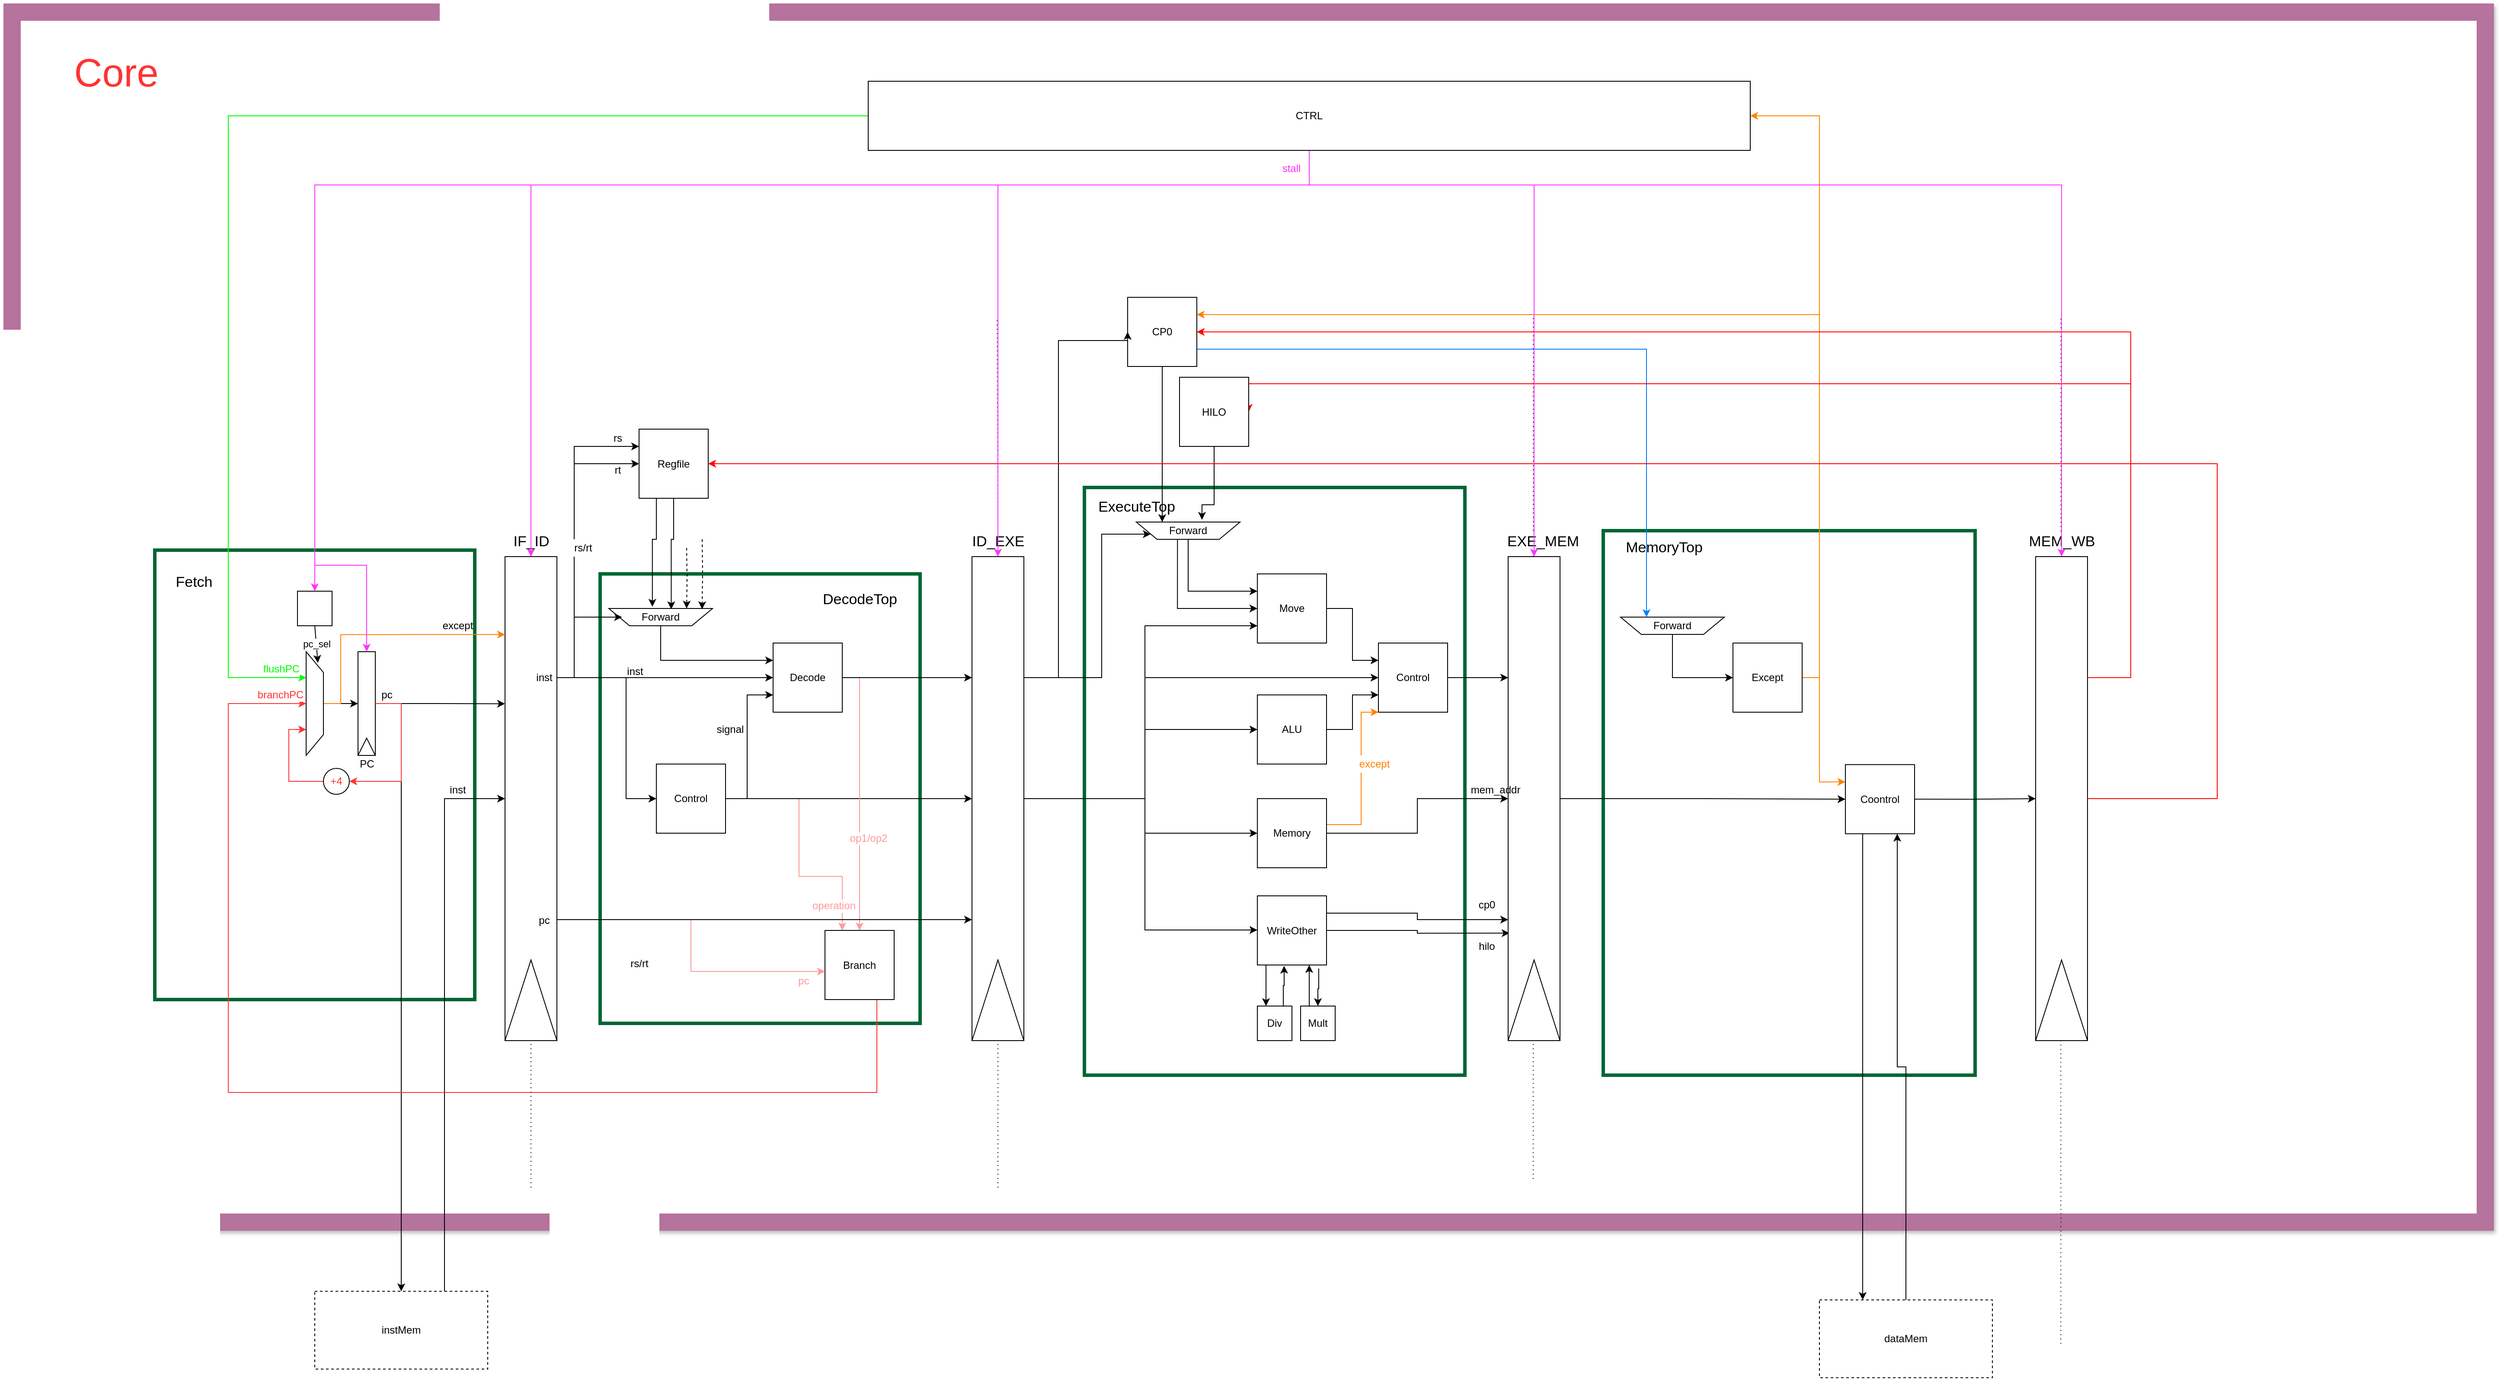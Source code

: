 <mxfile version="12.6.5" type="device"><diagram id="HSFqC6H7sYyxQZjeuzAG" name="Page-1"><mxGraphModel dx="3326" dy="2491" grid="1" gridSize="10" guides="1" tooltips="1" connect="1" arrows="1" fold="1" page="0" pageScale="1" pageWidth="827" pageHeight="1169" background="none" math="0" shadow="0"><root><mxCell id="0"/><mxCell id="1" parent="0"/><mxCell id="NNv8i7mCUHbgQUT8DAU0-92" value="" style="rounded=0;whiteSpace=wrap;html=1;fillColor=#ffffff;gradientColor=none;fontColor=#FF3333;strokeColor=#B5739D;shadow=1;strokeWidth=20;" vertex="1" parent="1"><mxGeometry x="-230" y="-620" width="2860" height="1400" as="geometry"/></mxCell><mxCell id="NNv8i7mCUHbgQUT8DAU0-1" value="" style="rounded=0;whiteSpace=wrap;html=1;fillColor=none;strokeColor=#006633;strokeWidth=4;" vertex="1" parent="1"><mxGeometry x="-65" y="2.5" width="370" height="520" as="geometry"/></mxCell><mxCell id="NNv8i7mCUHbgQUT8DAU0-88" style="edgeStyle=orthogonalEdgeStyle;rounded=0;orthogonalLoop=1;jettySize=auto;html=1;exitX=0;exitY=0.5;exitDx=0;exitDy=0;entryX=0.75;entryY=1;entryDx=0;entryDy=0;strokeColor=#FF3333;fontColor=#FF3333;" edge="1" parent="1" source="NNv8i7mCUHbgQUT8DAU0-89" target="6QCADGDIZk1H56WCNz_3-1"><mxGeometry relative="1" as="geometry"><Array as="points"><mxPoint x="90" y="270"/><mxPoint x="90" y="210"/></Array></mxGeometry></mxCell><mxCell id="NNv8i7mCUHbgQUT8DAU0-7" value="" style="endArrow=none;html=1;dashed=1;dashPattern=1 4;" edge="1" parent="1" target="NNv8i7mCUHbgQUT8DAU0-4"><mxGeometry width="50" height="50" relative="1" as="geometry"><mxPoint x="370" y="740" as="sourcePoint"/><mxPoint x="370" y="-266.8" as="targetPoint"/></mxGeometry></mxCell><mxCell id="6QCADGDIZk1H56WCNz_3-27" value="" style="group;strokeWidth=6;" parent="1" vertex="1" connectable="0"><mxGeometry x="340" y="10" width="60" height="560" as="geometry"/></mxCell><mxCell id="6QCADGDIZk1H56WCNz_3-28" value="" style="rounded=0;whiteSpace=wrap;html=1;strokeColor=#000000;strokeWidth=1;direction=south;" parent="6QCADGDIZk1H56WCNz_3-27" vertex="1"><mxGeometry width="60.0" height="560" as="geometry"/></mxCell><mxCell id="6QCADGDIZk1H56WCNz_3-29" value="" style="triangle;whiteSpace=wrap;html=1;strokeColor=#000000;strokeWidth=1;direction=north;" parent="6QCADGDIZk1H56WCNz_3-27" vertex="1"><mxGeometry y="466.667" width="60.0" height="93.333" as="geometry"/></mxCell><mxCell id="lGvzVWeKPUgzbhIk09vC-47" value="inst" style="text;html=1;align=center;verticalAlign=middle;resizable=0;points=[];autosize=1;" parent="6QCADGDIZk1H56WCNz_3-27" vertex="1"><mxGeometry x="30" y="130" width="30" height="20" as="geometry"/></mxCell><mxCell id="NNv8i7mCUHbgQUT8DAU0-9" value="" style="endArrow=none;html=1;dashed=1;dashPattern=1 4;" edge="1" parent="1" target="NNv8i7mCUHbgQUT8DAU0-8"><mxGeometry width="50" height="50" relative="1" as="geometry"><mxPoint x="910" y="740" as="sourcePoint"/><mxPoint x="909.17" y="-266.8" as="targetPoint"/></mxGeometry></mxCell><mxCell id="NNv8i7mCUHbgQUT8DAU0-48" value="" style="rounded=0;whiteSpace=wrap;html=1;strokeColor=#006633;strokeWidth=4;fillColor=none;" vertex="1" parent="1"><mxGeometry x="1610" y="-20" width="430" height="630" as="geometry"/></mxCell><mxCell id="lGvzVWeKPUgzbhIk09vC-59" value="" style="endArrow=none;html=1;dashed=1;dashPattern=1 4;" parent="1" edge="1" source="NNv8i7mCUHbgQUT8DAU0-8"><mxGeometry width="50" height="50" relative="1" as="geometry"><mxPoint x="909.17" y="920.8" as="sourcePoint"/><mxPoint x="909.17" y="-266.8" as="targetPoint"/></mxGeometry></mxCell><mxCell id="lGvzVWeKPUgzbhIk09vC-64" value="" style="rounded=0;whiteSpace=wrap;html=1;strokeColor=#006633;strokeWidth=4;fillColor=none;" parent="1" vertex="1"><mxGeometry x="1010" y="-70" width="440" height="680" as="geometry"/></mxCell><mxCell id="lGvzVWeKPUgzbhIk09vC-53" value="" style="rounded=0;whiteSpace=wrap;html=1;fillColor=none;strokeColor=#006633;strokeWidth=4;" parent="1" vertex="1"><mxGeometry x="450" y="30" width="370" height="520" as="geometry"/></mxCell><mxCell id="6QCADGDIZk1H56WCNz_3-21" style="edgeStyle=orthogonalEdgeStyle;rounded=0;orthogonalLoop=1;jettySize=auto;html=1;entryX=0.5;entryY=1;entryDx=0;entryDy=0;" parent="1" source="6QCADGDIZk1H56WCNz_3-1" target="6QCADGDIZk1H56WCNz_3-15" edge="1"><mxGeometry relative="1" as="geometry"/></mxCell><mxCell id="NNv8i7mCUHbgQUT8DAU0-18" style="edgeStyle=orthogonalEdgeStyle;rounded=0;orthogonalLoop=1;jettySize=auto;html=1;exitX=0.5;exitY=0;exitDx=0;exitDy=0;entryX=0.161;entryY=1;entryDx=0;entryDy=0;entryPerimeter=0;strokeColor=#FF8000;" edge="1" parent="1" source="6QCADGDIZk1H56WCNz_3-1" target="6QCADGDIZk1H56WCNz_3-28"><mxGeometry relative="1" as="geometry"><mxPoint x="320" y="80" as="targetPoint"/><Array as="points"><mxPoint x="150" y="180"/><mxPoint x="150" y="100"/></Array></mxGeometry></mxCell><mxCell id="6QCADGDIZk1H56WCNz_3-1" value="" style="shape=trapezoid;whiteSpace=wrap;html=1;strokeColor=#000000;strokeWidth=1;rotation=90;points=[[0.75,1],[0.25,1],[0.5,1],[0.9,1],[0.5,0]]" parent="1" vertex="1"><mxGeometry x="60" y="170" width="120" height="20" as="geometry"/></mxCell><mxCell id="6QCADGDIZk1H56WCNz_3-2" value="pc_sel" style="endArrow=classic;html=1;exitX=0.5;exitY=1;exitDx=0;exitDy=0;entryX=0.108;entryY=0.32;entryDx=0;entryDy=0;entryPerimeter=0;" parent="1" source="6QCADGDIZk1H56WCNz_3-3" target="6QCADGDIZk1H56WCNz_3-1" edge="1"><mxGeometry width="50" height="50" relative="1" as="geometry"><mxPoint x="133" y="330" as="sourcePoint"/><mxPoint x="140" y="120" as="targetPoint"/></mxGeometry></mxCell><mxCell id="6QCADGDIZk1H56WCNz_3-3" value="" style="whiteSpace=wrap;html=1;aspect=fixed;" parent="1" vertex="1"><mxGeometry x="100" y="50" width="40" height="40" as="geometry"/></mxCell><mxCell id="6QCADGDIZk1H56WCNz_3-24" style="edgeStyle=orthogonalEdgeStyle;rounded=0;orthogonalLoop=1;jettySize=auto;html=1;exitX=0.75;exitY=0;exitDx=0;exitDy=0;" parent="1" source="6QCADGDIZk1H56WCNz_3-12" target="6QCADGDIZk1H56WCNz_3-28" edge="1"><mxGeometry relative="1" as="geometry"><mxPoint x="240" y="180" as="targetPoint"/><Array as="points"><mxPoint x="270" y="290"/></Array></mxGeometry></mxCell><mxCell id="6QCADGDIZk1H56WCNz_3-12" value="instMem" style="rounded=0;whiteSpace=wrap;html=1;dashed=1;" parent="1" vertex="1"><mxGeometry x="120" y="860" width="200" height="90" as="geometry"/></mxCell><mxCell id="6QCADGDIZk1H56WCNz_3-17" value="" style="group" parent="1" vertex="1" connectable="0"><mxGeometry x="170" y="120" width="20" height="120" as="geometry"/></mxCell><mxCell id="6QCADGDIZk1H56WCNz_3-15" value="" style="rounded=0;whiteSpace=wrap;html=1;strokeColor=#000000;strokeWidth=1;direction=south;" parent="6QCADGDIZk1H56WCNz_3-17" vertex="1"><mxGeometry width="20" height="120" as="geometry"/></mxCell><mxCell id="6QCADGDIZk1H56WCNz_3-16" value="" style="triangle;whiteSpace=wrap;html=1;strokeColor=#000000;strokeWidth=1;direction=north;" parent="6QCADGDIZk1H56WCNz_3-17" vertex="1"><mxGeometry y="100" width="20" height="20" as="geometry"/></mxCell><mxCell id="6QCADGDIZk1H56WCNz_3-22" value="PC" style="text;html=1;align=center;verticalAlign=middle;resizable=0;points=[];autosize=1;" parent="1" vertex="1"><mxGeometry x="165" y="240" width="30" height="20" as="geometry"/></mxCell><mxCell id="6QCADGDIZk1H56WCNz_3-23" style="edgeStyle=orthogonalEdgeStyle;rounded=0;orthogonalLoop=1;jettySize=auto;html=1;exitX=0.5;exitY=0;exitDx=0;exitDy=0;entryX=0.5;entryY=0;entryDx=0;entryDy=0;" parent="1" source="6QCADGDIZk1H56WCNz_3-15" target="6QCADGDIZk1H56WCNz_3-12" edge="1"><mxGeometry relative="1" as="geometry"><mxPoint x="210" y="730" as="targetPoint"/><Array as="points"><mxPoint x="220" y="180"/></Array></mxGeometry></mxCell><mxCell id="6QCADGDIZk1H56WCNz_3-25" value="" style="endArrow=none;html=1;dashed=1;dashPattern=1 4;" parent="1" edge="1" source="NNv8i7mCUHbgQUT8DAU0-4"><mxGeometry width="50" height="50" relative="1" as="geometry"><mxPoint x="370" y="920.8" as="sourcePoint"/><mxPoint x="370" y="-266.8" as="targetPoint"/></mxGeometry></mxCell><mxCell id="6QCADGDIZk1H56WCNz_3-30" style="edgeStyle=orthogonalEdgeStyle;rounded=0;orthogonalLoop=1;jettySize=auto;html=1;entryX=0.304;entryY=1;entryDx=0;entryDy=0;entryPerimeter=0;" parent="1" source="6QCADGDIZk1H56WCNz_3-15" target="6QCADGDIZk1H56WCNz_3-28" edge="1"><mxGeometry relative="1" as="geometry"/></mxCell><mxCell id="6QCADGDIZk1H56WCNz_3-31" value="pc" style="text;html=1;align=center;verticalAlign=middle;resizable=0;points=[];labelBackgroundColor=#ffffff;" parent="6QCADGDIZk1H56WCNz_3-30" vertex="1" connectable="0"><mxGeometry y="-62" relative="1" as="geometry"><mxPoint x="-62" y="-72" as="offset"/></mxGeometry></mxCell><mxCell id="6QCADGDIZk1H56WCNz_3-32" value="inst" style="text;html=1;align=center;verticalAlign=middle;resizable=0;points=[];autosize=1;" parent="1" vertex="1"><mxGeometry x="270" y="270" width="30" height="20" as="geometry"/></mxCell><mxCell id="lGvzVWeKPUgzbhIk09vC-24" value="&lt;br&gt;" style="edgeStyle=orthogonalEdgeStyle;rounded=0;orthogonalLoop=1;jettySize=auto;html=1;exitX=1;exitY=0.5;exitDx=0;exitDy=0;entryX=0;entryY=0.75;entryDx=0;entryDy=0;" parent="1" source="6QCADGDIZk1H56WCNz_3-33" target="lGvzVWeKPUgzbhIk09vC-23" edge="1"><mxGeometry x="0.364" relative="1" as="geometry"><Array as="points"><mxPoint x="620" y="290"/><mxPoint x="620" y="170"/></Array><mxPoint as="offset"/></mxGeometry></mxCell><mxCell id="lGvzVWeKPUgzbhIk09vC-34" style="edgeStyle=orthogonalEdgeStyle;rounded=0;orthogonalLoop=1;jettySize=auto;html=1;exitX=1;exitY=0.5;exitDx=0;exitDy=0;entryX=0.25;entryY=0;entryDx=0;entryDy=0;strokeColor=#FF9999;" parent="1" source="6QCADGDIZk1H56WCNz_3-33" target="lGvzVWeKPUgzbhIk09vC-31" edge="1"><mxGeometry relative="1" as="geometry"><Array as="points"><mxPoint x="680" y="290"/><mxPoint x="680" y="380"/><mxPoint x="730" y="380"/></Array></mxGeometry></mxCell><mxCell id="lGvzVWeKPUgzbhIk09vC-35" value="operation" style="text;html=1;align=center;verticalAlign=middle;resizable=0;points=[];labelBackgroundColor=#ffffff;fontColor=#FF9999;" parent="lGvzVWeKPUgzbhIk09vC-34" vertex="1" connectable="0"><mxGeometry x="0.851" y="-2" relative="1" as="geometry"><mxPoint x="-8" y="-7.21" as="offset"/></mxGeometry></mxCell><mxCell id="lGvzVWeKPUgzbhIk09vC-81" style="edgeStyle=orthogonalEdgeStyle;rounded=0;orthogonalLoop=1;jettySize=auto;html=1;exitX=1;exitY=0.5;exitDx=0;exitDy=0;entryX=0.5;entryY=1;entryDx=0;entryDy=0;strokeColor=#000000;" parent="1" source="6QCADGDIZk1H56WCNz_3-33" target="Np5xmc2G_PY6Tr96R8ph-5" edge="1"><mxGeometry relative="1" as="geometry"><Array as="points"><mxPoint x="630" y="290"/><mxPoint x="630" y="290"/></Array></mxGeometry></mxCell><mxCell id="6QCADGDIZk1H56WCNz_3-33" value="Control" style="whiteSpace=wrap;html=1;aspect=fixed;" parent="1" vertex="1"><mxGeometry x="515" y="250" width="80" height="80" as="geometry"/></mxCell><mxCell id="6QCADGDIZk1H56WCNz_3-35" value="inst" style="text;html=1;align=center;verticalAlign=middle;resizable=0;points=[];autosize=1;" parent="1" vertex="1"><mxGeometry x="475" y="132.5" width="30" height="20" as="geometry"/></mxCell><mxCell id="lGvzVWeKPUgzbhIk09vC-3" style="edgeStyle=orthogonalEdgeStyle;rounded=0;orthogonalLoop=1;jettySize=auto;html=1;exitX=0.5;exitY=1;exitDx=0;exitDy=0;entryX=0.602;entryY=0.957;entryDx=0;entryDy=0;entryPerimeter=0;" parent="1" source="6QCADGDIZk1H56WCNz_3-49" target="lGvzVWeKPUgzbhIk09vC-2" edge="1"><mxGeometry relative="1" as="geometry"><Array as="points"><mxPoint x="535" y="-10"/><mxPoint x="532" y="-10"/></Array></mxGeometry></mxCell><mxCell id="lGvzVWeKPUgzbhIk09vC-5" style="edgeStyle=orthogonalEdgeStyle;rounded=0;orthogonalLoop=1;jettySize=auto;html=1;exitX=0.25;exitY=1;exitDx=0;exitDy=0;entryX=0.42;entryY=1.1;entryDx=0;entryDy=0;entryPerimeter=0;" parent="1" source="6QCADGDIZk1H56WCNz_3-49" target="lGvzVWeKPUgzbhIk09vC-2" edge="1"><mxGeometry relative="1" as="geometry"><Array as="points"><mxPoint x="515" y="-10"/><mxPoint x="510" y="-10"/></Array></mxGeometry></mxCell><mxCell id="6QCADGDIZk1H56WCNz_3-49" value="Regfile" style="whiteSpace=wrap;html=1;aspect=fixed;" parent="1" vertex="1"><mxGeometry x="495" y="-137.5" width="80" height="80" as="geometry"/></mxCell><mxCell id="6QCADGDIZk1H56WCNz_3-51" value="rs" style="text;html=1;align=center;verticalAlign=middle;resizable=0;points=[];autosize=1;" parent="1" vertex="1"><mxGeometry x="455" y="-137.5" width="30" height="20" as="geometry"/></mxCell><mxCell id="6QCADGDIZk1H56WCNz_3-53" value="rt" style="text;html=1;align=center;verticalAlign=middle;resizable=0;points=[];autosize=1;" parent="1" vertex="1"><mxGeometry x="460" y="-100" width="20" height="20" as="geometry"/></mxCell><mxCell id="Np5xmc2G_PY6Tr96R8ph-17" style="edgeStyle=orthogonalEdgeStyle;rounded=0;orthogonalLoop=1;jettySize=auto;html=1;exitX=1;exitY=0.5;exitDx=0;exitDy=0;entryX=0;entryY=0.75;entryDx=0;entryDy=0;" parent="1" source="Np5xmc2G_PY6Tr96R8ph-7" target="Np5xmc2G_PY6Tr96R8ph-16" edge="1"><mxGeometry relative="1" as="geometry"/></mxCell><mxCell id="Np5xmc2G_PY6Tr96R8ph-7" value="ALU" style="whiteSpace=wrap;html=1;aspect=fixed;" parent="1" vertex="1"><mxGeometry x="1210" y="170" width="80" height="80" as="geometry"/></mxCell><mxCell id="Np5xmc2G_PY6Tr96R8ph-18" style="edgeStyle=orthogonalEdgeStyle;rounded=0;orthogonalLoop=1;jettySize=auto;html=1;exitX=1;exitY=0.5;exitDx=0;exitDy=0;entryX=0;entryY=0.25;entryDx=0;entryDy=0;" parent="1" source="Np5xmc2G_PY6Tr96R8ph-8" target="Np5xmc2G_PY6Tr96R8ph-16" edge="1"><mxGeometry relative="1" as="geometry"><mxPoint x="1320" y="-170" as="targetPoint"/></mxGeometry></mxCell><mxCell id="Np5xmc2G_PY6Tr96R8ph-8" value="Move" style="whiteSpace=wrap;html=1;aspect=fixed;" parent="1" vertex="1"><mxGeometry x="1210" y="30" width="80" height="80" as="geometry"/></mxCell><mxCell id="Np5xmc2G_PY6Tr96R8ph-19" style="edgeStyle=orthogonalEdgeStyle;rounded=0;orthogonalLoop=1;jettySize=auto;html=1;entryX=0.25;entryY=0;entryDx=0;entryDy=0;exitX=0;exitY=1;exitDx=0;exitDy=0;" parent="1" target="Np5xmc2G_PY6Tr96R8ph-10" edge="1" source="Np5xmc2G_PY6Tr96R8ph-9"><mxGeometry relative="1" as="geometry"><mxPoint x="1220" y="41.5" as="sourcePoint"/><Array as="points"><mxPoint x="1220" y="482"/></Array></mxGeometry></mxCell><mxCell id="Np5xmc2G_PY6Tr96R8ph-21" style="edgeStyle=orthogonalEdgeStyle;rounded=0;orthogonalLoop=1;jettySize=auto;html=1;entryX=0.5;entryY=0;entryDx=0;entryDy=0;exitX=0.887;exitY=1.051;exitDx=0;exitDy=0;exitPerimeter=0;" parent="1" source="Np5xmc2G_PY6Tr96R8ph-9" edge="1" target="Np5xmc2G_PY6Tr96R8ph-11"><mxGeometry relative="1" as="geometry"><mxPoint x="1270" y="-17.5" as="targetPoint"/><Array as="points"><mxPoint x="1281" y="510"/></Array></mxGeometry></mxCell><mxCell id="lGvzVWeKPUgzbhIk09vC-70" style="edgeStyle=orthogonalEdgeStyle;rounded=0;orthogonalLoop=1;jettySize=auto;html=1;exitX=1;exitY=0.5;exitDx=0;exitDy=0;entryX=0.778;entryY=0.974;entryDx=0;entryDy=0;entryPerimeter=0;strokeColor=#000000;" parent="1" source="Np5xmc2G_PY6Tr96R8ph-9" target="lGvzVWeKPUgzbhIk09vC-67" edge="1"><mxGeometry relative="1" as="geometry"/></mxCell><mxCell id="NNv8i7mCUHbgQUT8DAU0-11" style="edgeStyle=orthogonalEdgeStyle;rounded=0;orthogonalLoop=1;jettySize=auto;html=1;exitX=1;exitY=0.25;exitDx=0;exitDy=0;entryX=0.75;entryY=1;entryDx=0;entryDy=0;" edge="1" parent="1" source="Np5xmc2G_PY6Tr96R8ph-9" target="lGvzVWeKPUgzbhIk09vC-67"><mxGeometry relative="1" as="geometry"/></mxCell><mxCell id="Np5xmc2G_PY6Tr96R8ph-9" value="WriteOther" style="whiteSpace=wrap;html=1;aspect=fixed;" parent="1" vertex="1"><mxGeometry x="1210" y="402.5" width="80" height="80" as="geometry"/></mxCell><mxCell id="Np5xmc2G_PY6Tr96R8ph-20" style="edgeStyle=orthogonalEdgeStyle;rounded=0;orthogonalLoop=1;jettySize=auto;html=1;exitX=0.75;exitY=0;exitDx=0;exitDy=0;entryX=0.387;entryY=1.012;entryDx=0;entryDy=0;entryPerimeter=0;" parent="1" source="Np5xmc2G_PY6Tr96R8ph-10" target="Np5xmc2G_PY6Tr96R8ph-9" edge="1"><mxGeometry relative="1" as="geometry"><mxPoint x="1240" y="490" as="targetPoint"/></mxGeometry></mxCell><mxCell id="Np5xmc2G_PY6Tr96R8ph-10" value="Div" style="whiteSpace=wrap;html=1;aspect=fixed;" parent="1" vertex="1"><mxGeometry x="1210" y="530" width="40" height="40" as="geometry"/></mxCell><mxCell id="Np5xmc2G_PY6Tr96R8ph-22" style="edgeStyle=orthogonalEdgeStyle;rounded=0;orthogonalLoop=1;jettySize=auto;html=1;exitX=0.25;exitY=0;exitDx=0;exitDy=0;entryX=0.75;entryY=1;entryDx=0;entryDy=0;" parent="1" source="Np5xmc2G_PY6Tr96R8ph-11" target="Np5xmc2G_PY6Tr96R8ph-9" edge="1"><mxGeometry relative="1" as="geometry"><mxPoint x="1330" y="22.5" as="targetPoint"/></mxGeometry></mxCell><mxCell id="Np5xmc2G_PY6Tr96R8ph-11" value="Mult" style="whiteSpace=wrap;html=1;aspect=fixed;" parent="1" vertex="1"><mxGeometry x="1260" y="530" width="40" height="40" as="geometry"/></mxCell><mxCell id="Np5xmc2G_PY6Tr96R8ph-12" style="edgeStyle=orthogonalEdgeStyle;rounded=0;orthogonalLoop=1;jettySize=auto;html=1;exitX=0.5;exitY=0;exitDx=0;exitDy=0;" parent="1" source="Np5xmc2G_PY6Tr96R8ph-5" target="Np5xmc2G_PY6Tr96R8ph-9" edge="1"><mxGeometry relative="1" as="geometry"><Array as="points"><mxPoint x="1080" y="290"/><mxPoint x="1080" y="442"/></Array></mxGeometry></mxCell><mxCell id="Np5xmc2G_PY6Tr96R8ph-13" style="edgeStyle=orthogonalEdgeStyle;rounded=0;orthogonalLoop=1;jettySize=auto;html=1;exitX=0.5;exitY=0;exitDx=0;exitDy=0;" parent="1" source="Np5xmc2G_PY6Tr96R8ph-5" target="Np5xmc2G_PY6Tr96R8ph-7" edge="1"><mxGeometry relative="1" as="geometry"><Array as="points"><mxPoint x="1080" y="290"/><mxPoint x="1080" y="210"/></Array></mxGeometry></mxCell><mxCell id="Np5xmc2G_PY6Tr96R8ph-14" style="edgeStyle=orthogonalEdgeStyle;rounded=0;orthogonalLoop=1;jettySize=auto;html=1;exitX=0.5;exitY=0;exitDx=0;exitDy=0;entryX=0;entryY=0.75;entryDx=0;entryDy=0;" parent="1" source="Np5xmc2G_PY6Tr96R8ph-5" target="Np5xmc2G_PY6Tr96R8ph-8" edge="1"><mxGeometry relative="1" as="geometry"><Array as="points"><mxPoint x="1080" y="290"/><mxPoint x="1080" y="90"/></Array></mxGeometry></mxCell><mxCell id="Np5xmc2G_PY6Tr96R8ph-15" style="edgeStyle=orthogonalEdgeStyle;rounded=0;orthogonalLoop=1;jettySize=auto;html=1;exitX=0.5;exitY=0;exitDx=0;exitDy=0;" parent="1" source="Np5xmc2G_PY6Tr96R8ph-5" target="Np5xmc2G_PY6Tr96R8ph-16" edge="1"><mxGeometry relative="1" as="geometry"><mxPoint x="1160" y="290" as="targetPoint"/><Array as="points"><mxPoint x="1080" y="290"/><mxPoint x="1080" y="150"/></Array></mxGeometry></mxCell><mxCell id="lGvzVWeKPUgzbhIk09vC-69" style="edgeStyle=orthogonalEdgeStyle;rounded=0;orthogonalLoop=1;jettySize=auto;html=1;exitX=1;exitY=0.5;exitDx=0;exitDy=0;entryX=0.25;entryY=1;entryDx=0;entryDy=0;strokeColor=#000000;" parent="1" source="Np5xmc2G_PY6Tr96R8ph-16" target="lGvzVWeKPUgzbhIk09vC-67" edge="1"><mxGeometry relative="1" as="geometry"/></mxCell><mxCell id="Np5xmc2G_PY6Tr96R8ph-16" value="Control" style="whiteSpace=wrap;html=1;aspect=fixed;" parent="1" vertex="1"><mxGeometry x="1350" y="110" width="80" height="80" as="geometry"/></mxCell><mxCell id="Np5xmc2G_PY6Tr96R8ph-33" style="edgeStyle=orthogonalEdgeStyle;rounded=0;orthogonalLoop=1;jettySize=auto;html=1;exitX=0.5;exitY=1;exitDx=0;exitDy=0;entryX=0.75;entryY=1;entryDx=0;entryDy=0;" parent="1" source="Np5xmc2G_PY6Tr96R8ph-24" target="Np5xmc2G_PY6Tr96R8ph-35" edge="1"><mxGeometry relative="1" as="geometry"><mxPoint x="1109.6" y="465.8" as="targetPoint"/><Array as="points"/></mxGeometry></mxCell><mxCell id="NNv8i7mCUHbgQUT8DAU0-22" style="edgeStyle=orthogonalEdgeStyle;rounded=0;orthogonalLoop=1;jettySize=auto;html=1;exitX=1;exitY=0.75;exitDx=0;exitDy=0;entryX=0.75;entryY=1;entryDx=0;entryDy=0;strokeColor=#007FFF;" edge="1" parent="1" source="Np5xmc2G_PY6Tr96R8ph-24" target="NNv8i7mCUHbgQUT8DAU0-21"><mxGeometry relative="1" as="geometry"><Array as="points"><mxPoint x="1660" y="-230"/></Array></mxGeometry></mxCell><mxCell id="Np5xmc2G_PY6Tr96R8ph-24" value="CP0" style="whiteSpace=wrap;html=1;aspect=fixed;" parent="1" vertex="1"><mxGeometry x="1060" y="-290" width="80" height="80" as="geometry"/></mxCell><mxCell id="Np5xmc2G_PY6Tr96R8ph-27" style="edgeStyle=orthogonalEdgeStyle;rounded=0;orthogonalLoop=1;jettySize=auto;html=1;entryX=0;entryY=0.5;entryDx=0;entryDy=0;" parent="1" target="Np5xmc2G_PY6Tr96R8ph-24" edge="1"><mxGeometry relative="1" as="geometry"><mxPoint x="940" y="150" as="sourcePoint"/><mxPoint x="1040" y="-310" as="targetPoint"/><Array as="points"><mxPoint x="980" y="150"/><mxPoint x="980" y="-240"/></Array></mxGeometry></mxCell><mxCell id="Np5xmc2G_PY6Tr96R8ph-34" style="edgeStyle=orthogonalEdgeStyle;rounded=0;orthogonalLoop=1;jettySize=auto;html=1;exitX=0.5;exitY=1;exitDx=0;exitDy=0;entryX=0.367;entryY=1.13;entryDx=0;entryDy=0;entryPerimeter=0;" parent="1" source="Np5xmc2G_PY6Tr96R8ph-29" target="Np5xmc2G_PY6Tr96R8ph-35" edge="1"><mxGeometry relative="1" as="geometry"><mxPoint x="1160" y="465" as="targetPoint"/><Array as="points"><mxPoint x="1160" y="-50"/><mxPoint x="1146" y="-50"/></Array></mxGeometry></mxCell><mxCell id="Np5xmc2G_PY6Tr96R8ph-32" style="edgeStyle=orthogonalEdgeStyle;rounded=0;orthogonalLoop=1;jettySize=auto;html=1;exitX=0.25;exitY=0;exitDx=0;exitDy=0;entryX=0.861;entryY=0.3;entryDx=0;entryDy=0;entryPerimeter=0;" parent="1" source="Np5xmc2G_PY6Tr96R8ph-5" target="Np5xmc2G_PY6Tr96R8ph-35" edge="1"><mxGeometry relative="1" as="geometry"><mxPoint x="980" y="400" as="targetPoint"/><Array as="points"><mxPoint x="1030" y="150"/><mxPoint x="1030" y="-16"/></Array></mxGeometry></mxCell><mxCell id="Np5xmc2G_PY6Tr96R8ph-36" style="edgeStyle=orthogonalEdgeStyle;rounded=0;orthogonalLoop=1;jettySize=auto;html=1;exitX=0.5;exitY=0;exitDx=0;exitDy=0;entryX=0;entryY=0.25;entryDx=0;entryDy=0;" parent="1" source="Np5xmc2G_PY6Tr96R8ph-35" target="Np5xmc2G_PY6Tr96R8ph-8" edge="1"><mxGeometry relative="1" as="geometry"/></mxCell><mxCell id="Np5xmc2G_PY6Tr96R8ph-37" style="edgeStyle=orthogonalEdgeStyle;rounded=0;orthogonalLoop=1;jettySize=auto;html=1;entryX=0;entryY=0.5;entryDx=0;entryDy=0;exitX=0.603;exitY=0;exitDx=0;exitDy=0;exitPerimeter=0;" parent="1" source="Np5xmc2G_PY6Tr96R8ph-35" target="Np5xmc2G_PY6Tr96R8ph-8" edge="1"><mxGeometry relative="1" as="geometry"><mxPoint x="1250" y="480.5" as="sourcePoint"/></mxGeometry></mxCell><mxCell id="Np5xmc2G_PY6Tr96R8ph-35" value="Forward" style="shape=trapezoid;whiteSpace=wrap;html=1;strokeColor=#000000;strokeWidth=1;rotation=0;points=[[0.75,1],[0.25,1],[0.5,1],[0.9,1],[0.5,0]];direction=west;" parent="1" vertex="1"><mxGeometry x="1070" y="-30" width="120" height="20" as="geometry"/></mxCell><mxCell id="lGvzVWeKPUgzbhIk09vC-20" style="edgeStyle=orthogonalEdgeStyle;rounded=0;orthogonalLoop=1;jettySize=auto;html=1;dashed=1;entryX=0.75;entryY=1;entryDx=0;entryDy=0;entryPerimeter=0;" parent="1" target="lGvzVWeKPUgzbhIk09vC-2" edge="1"><mxGeometry relative="1" as="geometry"><mxPoint x="550" as="sourcePoint"/></mxGeometry></mxCell><mxCell id="lGvzVWeKPUgzbhIk09vC-29" style="edgeStyle=orthogonalEdgeStyle;rounded=0;orthogonalLoop=1;jettySize=auto;html=1;exitX=0.5;exitY=1;exitDx=0;exitDy=0;entryX=0;entryY=0.25;entryDx=0;entryDy=0;" parent="1" source="lGvzVWeKPUgzbhIk09vC-2" target="lGvzVWeKPUgzbhIk09vC-23" edge="1"><mxGeometry relative="1" as="geometry"/></mxCell><mxCell id="lGvzVWeKPUgzbhIk09vC-2" value="Forward" style="shape=trapezoid;whiteSpace=wrap;html=1;strokeColor=#000000;strokeWidth=1;rotation=0;points=[[0.75,1],[0.25,1],[0.5,1],[0.9,1],[0.5,0]];flipV=1;" parent="1" vertex="1"><mxGeometry x="460" y="70" width="120" height="20" as="geometry"/></mxCell><mxCell id="lGvzVWeKPUgzbhIk09vC-7" value="rs/rt" style="text;html=1;align=center;verticalAlign=middle;resizable=0;points=[];autosize=1;" parent="1" vertex="1"><mxGeometry x="475" y="470.65" width="40" height="20" as="geometry"/></mxCell><mxCell id="lGvzVWeKPUgzbhIk09vC-19" style="edgeStyle=orthogonalEdgeStyle;rounded=0;orthogonalLoop=1;jettySize=auto;html=1;entryX=0.899;entryY=0.957;entryDx=0;entryDy=0;dashed=1;entryPerimeter=0;" parent="1" target="lGvzVWeKPUgzbhIk09vC-2" edge="1"><mxGeometry relative="1" as="geometry"><mxPoint x="568" y="-10" as="sourcePoint"/></mxGeometry></mxCell><mxCell id="lGvzVWeKPUgzbhIk09vC-32" style="edgeStyle=orthogonalEdgeStyle;rounded=0;orthogonalLoop=1;jettySize=auto;html=1;exitX=1;exitY=0.5;exitDx=0;exitDy=0;entryX=0.5;entryY=0;entryDx=0;entryDy=0;strokeColor=#FF9999;" parent="1" source="lGvzVWeKPUgzbhIk09vC-23" target="lGvzVWeKPUgzbhIk09vC-31" edge="1"><mxGeometry relative="1" as="geometry"><Array as="points"><mxPoint x="750" y="150"/></Array></mxGeometry></mxCell><mxCell id="lGvzVWeKPUgzbhIk09vC-33" value="op1/op2" style="text;html=1;align=center;verticalAlign=middle;resizable=0;points=[];labelBackgroundColor=#ffffff;fontColor=#FF9999;" parent="lGvzVWeKPUgzbhIk09vC-32" vertex="1" connectable="0"><mxGeometry x="0.448" relative="1" as="geometry"><mxPoint x="10" y="-20.36" as="offset"/></mxGeometry></mxCell><mxCell id="lGvzVWeKPUgzbhIk09vC-82" style="edgeStyle=orthogonalEdgeStyle;rounded=0;orthogonalLoop=1;jettySize=auto;html=1;exitX=1;exitY=0.5;exitDx=0;exitDy=0;strokeColor=#000000;entryX=0.25;entryY=1;entryDx=0;entryDy=0;" parent="1" source="lGvzVWeKPUgzbhIk09vC-23" target="Np5xmc2G_PY6Tr96R8ph-5" edge="1"><mxGeometry relative="1" as="geometry"/></mxCell><mxCell id="lGvzVWeKPUgzbhIk09vC-23" value="Decode" style="whiteSpace=wrap;html=1;aspect=fixed;" parent="1" vertex="1"><mxGeometry x="650" y="110" width="80" height="80" as="geometry"/></mxCell><mxCell id="lGvzVWeKPUgzbhIk09vC-28" value="signal" style="text;html=1;align=center;verticalAlign=middle;resizable=0;points=[];autosize=1;" parent="1" vertex="1"><mxGeometry x="575" y="200" width="50" height="20" as="geometry"/></mxCell><mxCell id="lGvzVWeKPUgzbhIk09vC-36" style="edgeStyle=orthogonalEdgeStyle;rounded=0;orthogonalLoop=1;jettySize=auto;html=1;exitX=0.5;exitY=0;exitDx=0;exitDy=0;entryX=0.5;entryY=1;entryDx=0;entryDy=0;noJump=1;fillColor=#cdeb8b;strokeColor=#FF3333;" parent="1" source="lGvzVWeKPUgzbhIk09vC-31" target="6QCADGDIZk1H56WCNz_3-1" edge="1"><mxGeometry relative="1" as="geometry"><Array as="points"><mxPoint x="750" y="450"/><mxPoint x="770" y="450"/><mxPoint x="770" y="630"/><mxPoint x="20" y="630"/><mxPoint x="20" y="180"/></Array></mxGeometry></mxCell><mxCell id="NNv8i7mCUHbgQUT8DAU0-85" value="branchPC" style="text;html=1;align=center;verticalAlign=middle;resizable=0;points=[];labelBackgroundColor=#ffffff;fontColor=#FF3333;" vertex="1" connectable="0" parent="lGvzVWeKPUgzbhIk09vC-36"><mxGeometry x="0.959" y="-1" relative="1" as="geometry"><mxPoint y="-11" as="offset"/></mxGeometry></mxCell><mxCell id="lGvzVWeKPUgzbhIk09vC-31" value="Branch" style="whiteSpace=wrap;html=1;aspect=fixed;" parent="1" vertex="1"><mxGeometry x="710" y="442.5" width="80" height="80" as="geometry"/></mxCell><mxCell id="lGvzVWeKPUgzbhIk09vC-42" style="edgeStyle=orthogonalEdgeStyle;rounded=0;orthogonalLoop=1;jettySize=auto;html=1;exitX=0.75;exitY=0;exitDx=0;exitDy=0;strokeColor=#FF9999;" parent="1" source="6QCADGDIZk1H56WCNz_3-28" target="lGvzVWeKPUgzbhIk09vC-31" edge="1"><mxGeometry relative="1" as="geometry"><Array as="points"><mxPoint x="555" y="430"/><mxPoint x="555" y="490"/></Array></mxGeometry></mxCell><mxCell id="lGvzVWeKPUgzbhIk09vC-46" value="pc" style="text;html=1;align=center;verticalAlign=middle;resizable=0;points=[];labelBackgroundColor=#ffffff;" parent="lGvzVWeKPUgzbhIk09vC-42" vertex="1" connectable="0"><mxGeometry x="-0.793" y="-1" relative="1" as="geometry"><mxPoint x="-53.57" y="-0.35" as="offset"/></mxGeometry></mxCell><mxCell id="lGvzVWeKPUgzbhIk09vC-43" value="pc" style="text;html=1;align=center;verticalAlign=middle;resizable=0;points=[];autosize=1;fontColor=#FF9999;" parent="1" vertex="1"><mxGeometry x="670" y="490.65" width="30" height="20" as="geometry"/></mxCell><mxCell id="lGvzVWeKPUgzbhIk09vC-50" style="edgeStyle=orthogonalEdgeStyle;rounded=0;orthogonalLoop=1;jettySize=auto;html=1;exitX=1;exitY=0.25;exitDx=0;exitDy=0;strokeColor=#FF8000;entryX=0;entryY=1;entryDx=0;entryDy=0;" parent="1" source="lGvzVWeKPUgzbhIk09vC-48" target="Np5xmc2G_PY6Tr96R8ph-16" edge="1"><mxGeometry relative="1" as="geometry"><Array as="points"><mxPoint x="1290" y="320"/><mxPoint x="1330" y="320"/><mxPoint x="1330" y="190"/></Array><mxPoint x="1370" y="-180" as="targetPoint"/></mxGeometry></mxCell><mxCell id="lGvzVWeKPUgzbhIk09vC-71" style="edgeStyle=orthogonalEdgeStyle;rounded=0;orthogonalLoop=1;jettySize=auto;html=1;exitX=1;exitY=0.5;exitDx=0;exitDy=0;strokeColor=#000000;entryX=0.5;entryY=1;entryDx=0;entryDy=0;" parent="1" source="lGvzVWeKPUgzbhIk09vC-48" target="lGvzVWeKPUgzbhIk09vC-67" edge="1"><mxGeometry relative="1" as="geometry"><mxPoint x="1460" y="390" as="targetPoint"/></mxGeometry></mxCell><mxCell id="lGvzVWeKPUgzbhIk09vC-48" value="Memory" style="whiteSpace=wrap;html=1;aspect=fixed;" parent="1" vertex="1"><mxGeometry x="1210" y="290" width="80" height="80" as="geometry"/></mxCell><mxCell id="lGvzVWeKPUgzbhIk09vC-49" style="edgeStyle=orthogonalEdgeStyle;rounded=0;orthogonalLoop=1;jettySize=auto;html=1;exitX=0.5;exitY=0;exitDx=0;exitDy=0;strokeColor=#000000;" parent="1" source="Np5xmc2G_PY6Tr96R8ph-5" target="lGvzVWeKPUgzbhIk09vC-48" edge="1"><mxGeometry relative="1" as="geometry"><Array as="points"><mxPoint x="1080" y="290"/><mxPoint x="1080" y="330"/></Array></mxGeometry></mxCell><mxCell id="lGvzVWeKPUgzbhIk09vC-54" value="&lt;font style=&quot;font-size: 17px&quot;&gt;DecodeTop&lt;/font&gt;" style="text;html=1;align=center;verticalAlign=middle;resizable=0;points=[];autosize=1;" parent="1" vertex="1"><mxGeometry x="700" y="50" width="100" height="20" as="geometry"/></mxCell><mxCell id="Np5xmc2G_PY6Tr96R8ph-4" value="" style="group" parent="1" vertex="1" connectable="0"><mxGeometry x="880" y="10" width="60" height="560" as="geometry"/></mxCell><mxCell id="Np5xmc2G_PY6Tr96R8ph-5" value="" style="rounded=0;whiteSpace=wrap;html=1;strokeColor=#000000;strokeWidth=1;direction=south;" parent="Np5xmc2G_PY6Tr96R8ph-4" vertex="1"><mxGeometry width="60.0" height="560" as="geometry"/></mxCell><mxCell id="Np5xmc2G_PY6Tr96R8ph-6" value="" style="triangle;whiteSpace=wrap;html=1;strokeColor=#000000;strokeWidth=1;direction=north;" parent="Np5xmc2G_PY6Tr96R8ph-4" vertex="1"><mxGeometry y="466.667" width="60.0" height="93.333" as="geometry"/></mxCell><mxCell id="lGvzVWeKPUgzbhIk09vC-65" value="" style="endArrow=none;html=1;dashed=1;dashPattern=1 4;" parent="1" edge="1"><mxGeometry width="50" height="50" relative="1" as="geometry"><mxPoint x="1529" y="730" as="sourcePoint"/><mxPoint x="1529.17" y="-266.8" as="targetPoint"/></mxGeometry></mxCell><mxCell id="lGvzVWeKPUgzbhIk09vC-66" value="" style="group" parent="1" vertex="1" connectable="0"><mxGeometry x="1500" y="10" width="60" height="560" as="geometry"/></mxCell><mxCell id="lGvzVWeKPUgzbhIk09vC-67" value="" style="rounded=0;whiteSpace=wrap;html=1;strokeColor=#000000;strokeWidth=1;direction=south;" parent="lGvzVWeKPUgzbhIk09vC-66" vertex="1"><mxGeometry width="60.0" height="560" as="geometry"/></mxCell><mxCell id="lGvzVWeKPUgzbhIk09vC-68" value="" style="triangle;whiteSpace=wrap;html=1;strokeColor=#000000;strokeWidth=1;direction=north;" parent="lGvzVWeKPUgzbhIk09vC-66" vertex="1"><mxGeometry y="466.667" width="60.0" height="93.333" as="geometry"/></mxCell><mxCell id="NNv8i7mCUHbgQUT8DAU0-15" value="mem_addr" style="text;html=1;align=center;verticalAlign=middle;resizable=0;points=[];autosize=1;" vertex="1" parent="lGvzVWeKPUgzbhIk09vC-66"><mxGeometry x="-50" y="260" width="70" height="20" as="geometry"/></mxCell><mxCell id="lGvzVWeKPUgzbhIk09vC-84" value="&lt;font style=&quot;font-size: 17px&quot;&gt;ExecuteTop&lt;/font&gt;" style="text;html=1;align=center;verticalAlign=middle;resizable=0;points=[];autosize=1;" parent="1" vertex="1"><mxGeometry x="1020" y="-57.5" width="100" height="20" as="geometry"/></mxCell><mxCell id="NNv8i7mCUHbgQUT8DAU0-30" style="edgeStyle=orthogonalEdgeStyle;rounded=0;orthogonalLoop=1;jettySize=auto;html=1;exitX=1;exitY=0.5;exitDx=0;exitDy=0;entryX=0;entryY=0.25;entryDx=0;entryDy=0;strokeColor=#FF8000;" edge="1" parent="1" source="MJLzPOHQdCGPxTQg1AiE-1" target="NNv8i7mCUHbgQUT8DAU0-29"><mxGeometry relative="1" as="geometry"><Array as="points"><mxPoint x="1860" y="150"/><mxPoint x="1860" y="271"/></Array></mxGeometry></mxCell><mxCell id="NNv8i7mCUHbgQUT8DAU0-38" style="edgeStyle=orthogonalEdgeStyle;rounded=0;orthogonalLoop=1;jettySize=auto;html=1;exitX=1;exitY=0.5;exitDx=0;exitDy=0;entryX=1;entryY=0.25;entryDx=0;entryDy=0;strokeColor=#FF8000;" edge="1" parent="1" source="MJLzPOHQdCGPxTQg1AiE-1" target="Np5xmc2G_PY6Tr96R8ph-24"><mxGeometry relative="1" as="geometry"><Array as="points"><mxPoint x="1860" y="150"/><mxPoint x="1860" y="-270"/></Array></mxGeometry></mxCell><mxCell id="NNv8i7mCUHbgQUT8DAU0-76" style="edgeStyle=orthogonalEdgeStyle;rounded=0;orthogonalLoop=1;jettySize=auto;html=1;exitX=1;exitY=0.5;exitDx=0;exitDy=0;entryX=1;entryY=0.5;entryDx=0;entryDy=0;strokeColor=#FF8000;fontColor=#FF9999;" edge="1" parent="1" source="MJLzPOHQdCGPxTQg1AiE-1" target="NNv8i7mCUHbgQUT8DAU0-52"><mxGeometry relative="1" as="geometry"><Array as="points"><mxPoint x="1860" y="150"/><mxPoint x="1860" y="-500"/></Array></mxGeometry></mxCell><mxCell id="MJLzPOHQdCGPxTQg1AiE-1" value="Except" style="whiteSpace=wrap;html=1;aspect=fixed;" parent="1" vertex="1"><mxGeometry x="1760" y="110" width="80" height="80" as="geometry"/></mxCell><mxCell id="NNv8i7mCUHbgQUT8DAU0-3" value="&lt;font style=&quot;font-size: 17px&quot;&gt;Fetch&lt;/font&gt;" style="text;html=1;align=center;verticalAlign=middle;resizable=0;points=[];autosize=1;" vertex="1" parent="1"><mxGeometry x="-50" y="30" width="60" height="20" as="geometry"/></mxCell><mxCell id="NNv8i7mCUHbgQUT8DAU0-4" value="&lt;font style=&quot;font-size: 17px&quot;&gt;IF_ID&lt;/font&gt;" style="text;html=1;align=center;verticalAlign=middle;resizable=0;points=[];autosize=1;fillColor=#ffffff;" vertex="1" parent="1"><mxGeometry x="340" y="-17.5" width="60" height="20" as="geometry"/></mxCell><mxCell id="NNv8i7mCUHbgQUT8DAU0-8" value="&lt;span style=&quot;font-size: 17px&quot;&gt;ID_EXE&lt;/span&gt;" style="text;html=1;align=center;verticalAlign=middle;resizable=0;points=[];autosize=1;fillColor=#ffffff;" vertex="1" parent="1"><mxGeometry x="870" y="-17.5" width="80" height="20" as="geometry"/></mxCell><mxCell id="NNv8i7mCUHbgQUT8DAU0-10" value="&lt;span style=&quot;font-size: 17px&quot;&gt;EXE_MEM&lt;/span&gt;" style="text;html=1;align=center;verticalAlign=middle;resizable=0;points=[];autosize=1;fillColor=#ffffff;" vertex="1" parent="1"><mxGeometry x="1490" y="-17.5" width="100" height="20" as="geometry"/></mxCell><mxCell id="NNv8i7mCUHbgQUT8DAU0-13" value="cp0" style="text;html=1;align=center;verticalAlign=middle;resizable=0;points=[];autosize=1;" vertex="1" parent="1"><mxGeometry x="1460" y="402.5" width="30" height="20" as="geometry"/></mxCell><mxCell id="NNv8i7mCUHbgQUT8DAU0-14" value="hilo" style="text;html=1;align=center;verticalAlign=middle;resizable=0;points=[];autosize=1;" vertex="1" parent="1"><mxGeometry x="1460" y="450.65" width="30" height="20" as="geometry"/></mxCell><mxCell id="NNv8i7mCUHbgQUT8DAU0-16" value="except" style="text;html=1;align=center;verticalAlign=middle;resizable=0;points=[];autosize=1;fillColor=#ffffff;gradientColor=none;fontColor=#FF8000;" vertex="1" parent="1"><mxGeometry x="1320" y="240" width="50" height="20" as="geometry"/></mxCell><mxCell id="NNv8i7mCUHbgQUT8DAU0-20" value="except" style="text;html=1;align=center;verticalAlign=middle;resizable=0;points=[];autosize=1;" vertex="1" parent="1"><mxGeometry x="260" y="80" width="50" height="20" as="geometry"/></mxCell><mxCell id="NNv8i7mCUHbgQUT8DAU0-28" style="edgeStyle=orthogonalEdgeStyle;rounded=0;orthogonalLoop=1;jettySize=auto;html=1;exitX=0.5;exitY=0;exitDx=0;exitDy=0;entryX=0;entryY=0.5;entryDx=0;entryDy=0;strokeColor=#000000;" edge="1" parent="1" source="NNv8i7mCUHbgQUT8DAU0-21" target="MJLzPOHQdCGPxTQg1AiE-1"><mxGeometry relative="1" as="geometry"/></mxCell><mxCell id="NNv8i7mCUHbgQUT8DAU0-21" value="Forward" style="shape=trapezoid;whiteSpace=wrap;html=1;strokeColor=#000000;strokeWidth=1;rotation=0;points=[[0.75,1],[0.25,1],[0.5,1],[0.9,1],[0.5,0]];direction=west;" vertex="1" parent="1"><mxGeometry x="1630" y="80" width="120" height="20" as="geometry"/></mxCell><mxCell id="NNv8i7mCUHbgQUT8DAU0-37" style="edgeStyle=orthogonalEdgeStyle;rounded=0;orthogonalLoop=1;jettySize=auto;html=1;exitX=1;exitY=0.5;exitDx=0;exitDy=0;strokeColor=#000000;" edge="1" parent="1" source="NNv8i7mCUHbgQUT8DAU0-29" target="NNv8i7mCUHbgQUT8DAU0-35"><mxGeometry relative="1" as="geometry"/></mxCell><mxCell id="NNv8i7mCUHbgQUT8DAU0-29" value="Coontrol" style="whiteSpace=wrap;html=1;aspect=fixed;" vertex="1" parent="1"><mxGeometry x="1890" y="250.65" width="80" height="80" as="geometry"/></mxCell><mxCell id="NNv8i7mCUHbgQUT8DAU0-31" style="edgeStyle=orthogonalEdgeStyle;rounded=0;orthogonalLoop=1;jettySize=auto;html=1;exitX=0.5;exitY=0;exitDx=0;exitDy=0;entryX=0;entryY=0.5;entryDx=0;entryDy=0;strokeColor=#000000;" edge="1" parent="1" source="lGvzVWeKPUgzbhIk09vC-67" target="NNv8i7mCUHbgQUT8DAU0-29"><mxGeometry relative="1" as="geometry"/></mxCell><mxCell id="NNv8i7mCUHbgQUT8DAU0-33" value="" style="endArrow=none;html=1;dashed=1;dashPattern=1 4;" edge="1" parent="1"><mxGeometry width="50" height="50" relative="1" as="geometry"><mxPoint x="2139.17" y="920.8" as="sourcePoint"/><mxPoint x="2139.17" y="-266.8" as="targetPoint"/></mxGeometry></mxCell><mxCell id="NNv8i7mCUHbgQUT8DAU0-34" value="" style="group" vertex="1" connectable="0" parent="1"><mxGeometry x="2110" y="10" width="60" height="560" as="geometry"/></mxCell><mxCell id="NNv8i7mCUHbgQUT8DAU0-35" value="" style="rounded=0;whiteSpace=wrap;html=1;strokeColor=#000000;strokeWidth=1;direction=south;" vertex="1" parent="NNv8i7mCUHbgQUT8DAU0-34"><mxGeometry width="60.0" height="560" as="geometry"/></mxCell><mxCell id="NNv8i7mCUHbgQUT8DAU0-36" value="" style="triangle;whiteSpace=wrap;html=1;strokeColor=#000000;strokeWidth=1;direction=north;" vertex="1" parent="NNv8i7mCUHbgQUT8DAU0-34"><mxGeometry y="466.667" width="60.0" height="93.333" as="geometry"/></mxCell><mxCell id="NNv8i7mCUHbgQUT8DAU0-41" style="edgeStyle=orthogonalEdgeStyle;rounded=0;orthogonalLoop=1;jettySize=auto;html=1;exitX=0.25;exitY=1;exitDx=0;exitDy=0;strokeColor=#000000;entryX=0.25;entryY=0;entryDx=0;entryDy=0;" edge="1" parent="1" source="NNv8i7mCUHbgQUT8DAU0-29" target="NNv8i7mCUHbgQUT8DAU0-46"><mxGeometry relative="1" as="geometry"><mxPoint x="1910" y="860" as="targetPoint"/><mxPoint x="1910" y="330.65" as="sourcePoint"/></mxGeometry></mxCell><mxCell id="NNv8i7mCUHbgQUT8DAU0-32" value="&lt;span style=&quot;font-size: 17px&quot;&gt;MEM_WB&lt;/span&gt;" style="text;html=1;align=center;verticalAlign=middle;resizable=0;points=[];autosize=1;fillColor=#ffffff;" vertex="1" parent="1"><mxGeometry x="2095" y="-17.5" width="90" height="20" as="geometry"/></mxCell><mxCell id="NNv8i7mCUHbgQUT8DAU0-42" style="edgeStyle=orthogonalEdgeStyle;rounded=0;orthogonalLoop=1;jettySize=auto;html=1;exitX=0.25;exitY=0;exitDx=0;exitDy=0;entryX=1;entryY=0.5;entryDx=0;entryDy=0;strokeColor=#FF0000;" edge="1" parent="1" source="NNv8i7mCUHbgQUT8DAU0-35" target="Np5xmc2G_PY6Tr96R8ph-29"><mxGeometry relative="1" as="geometry"><Array as="points"><mxPoint x="2220" y="150"/><mxPoint x="2220" y="-190"/></Array></mxGeometry></mxCell><mxCell id="NNv8i7mCUHbgQUT8DAU0-43" style="edgeStyle=orthogonalEdgeStyle;rounded=0;orthogonalLoop=1;jettySize=auto;html=1;exitX=0.25;exitY=0;exitDx=0;exitDy=0;entryX=1;entryY=0.5;entryDx=0;entryDy=0;strokeColor=#FF0000;" edge="1" parent="1" source="NNv8i7mCUHbgQUT8DAU0-35" target="Np5xmc2G_PY6Tr96R8ph-24"><mxGeometry relative="1" as="geometry"><Array as="points"><mxPoint x="2220" y="150"/><mxPoint x="2220" y="-250"/></Array></mxGeometry></mxCell><mxCell id="NNv8i7mCUHbgQUT8DAU0-44" style="edgeStyle=orthogonalEdgeStyle;rounded=0;orthogonalLoop=1;jettySize=auto;html=1;exitX=0.5;exitY=0;exitDx=0;exitDy=0;entryX=1;entryY=0.5;entryDx=0;entryDy=0;strokeColor=#FF0000;" edge="1" parent="1" source="NNv8i7mCUHbgQUT8DAU0-35" target="6QCADGDIZk1H56WCNz_3-49"><mxGeometry relative="1" as="geometry"><Array as="points"><mxPoint x="2320" y="290"/><mxPoint x="2320" y="-97"/></Array></mxGeometry></mxCell><mxCell id="NNv8i7mCUHbgQUT8DAU0-47" style="edgeStyle=orthogonalEdgeStyle;rounded=0;orthogonalLoop=1;jettySize=auto;html=1;exitX=0.5;exitY=0;exitDx=0;exitDy=0;entryX=0.75;entryY=1;entryDx=0;entryDy=0;strokeColor=#000000;" edge="1" parent="1" source="NNv8i7mCUHbgQUT8DAU0-46" target="NNv8i7mCUHbgQUT8DAU0-29"><mxGeometry relative="1" as="geometry"/></mxCell><mxCell id="NNv8i7mCUHbgQUT8DAU0-46" value="dataMem" style="rounded=0;whiteSpace=wrap;html=1;dashed=1;" vertex="1" parent="1"><mxGeometry x="1860" y="870" width="200" height="90" as="geometry"/></mxCell><mxCell id="NNv8i7mCUHbgQUT8DAU0-51" value="&lt;span style=&quot;font-size: 17px&quot;&gt;MemoryTop&lt;/span&gt;" style="text;html=1;align=center;verticalAlign=middle;resizable=0;points=[];autosize=1;" vertex="1" parent="1"><mxGeometry x="1630" y="-10" width="100" height="20" as="geometry"/></mxCell><mxCell id="NNv8i7mCUHbgQUT8DAU0-77" style="edgeStyle=orthogonalEdgeStyle;rounded=0;orthogonalLoop=1;jettySize=auto;html=1;exitX=0.5;exitY=1;exitDx=0;exitDy=0;strokeColor=#FF33FF;fontColor=#FF9999;entryX=0.5;entryY=0;entryDx=0;entryDy=0;" edge="1" parent="1" source="NNv8i7mCUHbgQUT8DAU0-52" target="6QCADGDIZk1H56WCNz_3-3"><mxGeometry relative="1" as="geometry"><mxPoint x="120" y="40" as="targetPoint"/><Array as="points"><mxPoint x="1270" y="-420"/><mxPoint x="120" y="-420"/></Array></mxGeometry></mxCell><mxCell id="NNv8i7mCUHbgQUT8DAU0-78" style="edgeStyle=orthogonalEdgeStyle;rounded=0;orthogonalLoop=1;jettySize=auto;html=1;exitX=0.5;exitY=1;exitDx=0;exitDy=0;entryX=0;entryY=0.5;entryDx=0;entryDy=0;strokeColor=#FF33FF;fontColor=#FF9999;" edge="1" parent="1" source="NNv8i7mCUHbgQUT8DAU0-52" target="Np5xmc2G_PY6Tr96R8ph-5"><mxGeometry relative="1" as="geometry"><Array as="points"><mxPoint x="1270" y="-420"/><mxPoint x="910" y="-420"/></Array></mxGeometry></mxCell><mxCell id="NNv8i7mCUHbgQUT8DAU0-79" style="edgeStyle=orthogonalEdgeStyle;rounded=0;orthogonalLoop=1;jettySize=auto;html=1;exitX=0.5;exitY=1;exitDx=0;exitDy=0;entryX=0;entryY=0.5;entryDx=0;entryDy=0;strokeColor=#FF33FF;fontColor=#FF9999;" edge="1" parent="1" source="NNv8i7mCUHbgQUT8DAU0-52" target="lGvzVWeKPUgzbhIk09vC-67"><mxGeometry relative="1" as="geometry"><Array as="points"><mxPoint x="1270" y="-420"/><mxPoint x="1530" y="-420"/></Array></mxGeometry></mxCell><mxCell id="NNv8i7mCUHbgQUT8DAU0-80" style="edgeStyle=orthogonalEdgeStyle;rounded=0;orthogonalLoop=1;jettySize=auto;html=1;exitX=0.5;exitY=1;exitDx=0;exitDy=0;entryX=0;entryY=0.5;entryDx=0;entryDy=0;strokeColor=#FF33FF;fontColor=#FF9999;" edge="1" parent="1" source="NNv8i7mCUHbgQUT8DAU0-52" target="NNv8i7mCUHbgQUT8DAU0-35"><mxGeometry relative="1" as="geometry"><Array as="points"><mxPoint x="1270" y="-420"/><mxPoint x="2140" y="-420"/></Array></mxGeometry></mxCell><mxCell id="NNv8i7mCUHbgQUT8DAU0-81" style="edgeStyle=orthogonalEdgeStyle;rounded=0;orthogonalLoop=1;jettySize=auto;html=1;exitX=0.5;exitY=1;exitDx=0;exitDy=0;entryX=0;entryY=0.5;entryDx=0;entryDy=0;strokeColor=#FF33FF;fontColor=#FF9999;" edge="1" parent="1" source="NNv8i7mCUHbgQUT8DAU0-52" target="6QCADGDIZk1H56WCNz_3-28"><mxGeometry relative="1" as="geometry"><Array as="points"><mxPoint x="1270" y="-420"/><mxPoint x="370" y="-420"/></Array></mxGeometry></mxCell><mxCell id="NNv8i7mCUHbgQUT8DAU0-82" style="edgeStyle=orthogonalEdgeStyle;rounded=0;orthogonalLoop=1;jettySize=auto;html=1;exitX=0;exitY=0.5;exitDx=0;exitDy=0;entryX=0.25;entryY=1;entryDx=0;entryDy=0;strokeColor=#00FF00;fontColor=#FF0080;" edge="1" parent="1" source="NNv8i7mCUHbgQUT8DAU0-52" target="6QCADGDIZk1H56WCNz_3-1"><mxGeometry relative="1" as="geometry"><Array as="points"><mxPoint x="20" y="-500"/><mxPoint x="20" y="150"/></Array></mxGeometry></mxCell><mxCell id="NNv8i7mCUHbgQUT8DAU0-84" value="flushPC" style="text;html=1;align=center;verticalAlign=middle;resizable=0;points=[];labelBackgroundColor=#ffffff;fontColor=#00FF00;" vertex="1" connectable="0" parent="NNv8i7mCUHbgQUT8DAU0-82"><mxGeometry x="0.964" relative="1" as="geometry"><mxPoint x="-3.06" y="-10" as="offset"/></mxGeometry></mxCell><mxCell id="NNv8i7mCUHbgQUT8DAU0-91" style="edgeStyle=orthogonalEdgeStyle;rounded=0;orthogonalLoop=1;jettySize=auto;html=1;exitX=0.5;exitY=1;exitDx=0;exitDy=0;strokeColor=#FF33FF;fontColor=#FF9999;" edge="1" parent="1" source="NNv8i7mCUHbgQUT8DAU0-52" target="6QCADGDIZk1H56WCNz_3-15"><mxGeometry relative="1" as="geometry"><Array as="points"><mxPoint x="1270" y="-420"/><mxPoint x="120" y="-420"/><mxPoint x="120" y="20"/><mxPoint x="180" y="20"/></Array></mxGeometry></mxCell><mxCell id="NNv8i7mCUHbgQUT8DAU0-52" value="CTRL" style="rounded=0;whiteSpace=wrap;html=1;fillColor=#ffffff;" vertex="1" parent="1"><mxGeometry x="760" y="-540" width="1020" height="80" as="geometry"/></mxCell><mxCell id="NNv8i7mCUHbgQUT8DAU0-55" style="edgeStyle=orthogonalEdgeStyle;rounded=0;orthogonalLoop=1;jettySize=auto;html=1;exitX=0.25;exitY=0;exitDx=0;exitDy=0;entryX=0.127;entryY=0.5;entryDx=0;entryDy=0;entryPerimeter=0;strokeColor=#000000;" edge="1" parent="1" source="6QCADGDIZk1H56WCNz_3-28" target="lGvzVWeKPUgzbhIk09vC-2"><mxGeometry relative="1" as="geometry"><Array as="points"><mxPoint x="420" y="150"/><mxPoint x="420" y="80"/></Array></mxGeometry></mxCell><mxCell id="NNv8i7mCUHbgQUT8DAU0-56" style="edgeStyle=orthogonalEdgeStyle;rounded=0;orthogonalLoop=1;jettySize=auto;html=1;exitX=0.25;exitY=0;exitDx=0;exitDy=0;entryX=0;entryY=0.25;entryDx=0;entryDy=0;strokeColor=#000000;" edge="1" parent="1" source="6QCADGDIZk1H56WCNz_3-28" target="6QCADGDIZk1H56WCNz_3-49"><mxGeometry relative="1" as="geometry"><Array as="points"><mxPoint x="420" y="150"/><mxPoint x="420" y="-117"/></Array></mxGeometry></mxCell><mxCell id="NNv8i7mCUHbgQUT8DAU0-57" style="edgeStyle=orthogonalEdgeStyle;rounded=0;orthogonalLoop=1;jettySize=auto;html=1;exitX=0.25;exitY=0;exitDx=0;exitDy=0;entryX=0;entryY=0.5;entryDx=0;entryDy=0;strokeColor=#000000;" edge="1" parent="1" source="6QCADGDIZk1H56WCNz_3-28" target="6QCADGDIZk1H56WCNz_3-49"><mxGeometry relative="1" as="geometry"><Array as="points"><mxPoint x="420" y="150"/><mxPoint x="420" y="-97"/></Array></mxGeometry></mxCell><mxCell id="NNv8i7mCUHbgQUT8DAU0-58" value="rs/rt" style="text;html=1;align=center;verticalAlign=middle;resizable=0;points=[];autosize=1;fillColor=#ffffff;" vertex="1" parent="1"><mxGeometry x="410" y="-10" width="40" height="20" as="geometry"/></mxCell><mxCell id="NNv8i7mCUHbgQUT8DAU0-60" style="edgeStyle=orthogonalEdgeStyle;rounded=0;orthogonalLoop=1;jettySize=auto;html=1;exitX=0.25;exitY=0;exitDx=0;exitDy=0;entryX=0;entryY=0.5;entryDx=0;entryDy=0;strokeColor=#000000;" edge="1" parent="1" source="6QCADGDIZk1H56WCNz_3-28" target="6QCADGDIZk1H56WCNz_3-33"><mxGeometry relative="1" as="geometry"><Array as="points"><mxPoint x="480" y="150"/><mxPoint x="480" y="290"/></Array></mxGeometry></mxCell><mxCell id="NNv8i7mCUHbgQUT8DAU0-61" style="edgeStyle=orthogonalEdgeStyle;rounded=0;orthogonalLoop=1;jettySize=auto;html=1;exitX=0.25;exitY=0;exitDx=0;exitDy=0;entryX=0;entryY=0.5;entryDx=0;entryDy=0;strokeColor=#000000;" edge="1" parent="1" source="6QCADGDIZk1H56WCNz_3-28" target="lGvzVWeKPUgzbhIk09vC-23"><mxGeometry relative="1" as="geometry"/></mxCell><mxCell id="NNv8i7mCUHbgQUT8DAU0-66" style="edgeStyle=orthogonalEdgeStyle;rounded=0;orthogonalLoop=1;jettySize=auto;html=1;exitX=0.75;exitY=0;exitDx=0;exitDy=0;entryX=0.75;entryY=1;entryDx=0;entryDy=0;strokeColor=#000000;" edge="1" parent="1" source="6QCADGDIZk1H56WCNz_3-28" target="Np5xmc2G_PY6Tr96R8ph-5"><mxGeometry relative="1" as="geometry"/></mxCell><mxCell id="Np5xmc2G_PY6Tr96R8ph-29" value="HILO" style="whiteSpace=wrap;html=1;aspect=fixed;" parent="1" vertex="1"><mxGeometry x="1120" y="-197.5" width="80" height="80" as="geometry"/></mxCell><mxCell id="NNv8i7mCUHbgQUT8DAU0-83" value="stall" style="text;html=1;align=center;verticalAlign=middle;resizable=0;points=[];autosize=1;fontColor=#FF33FF;" vertex="1" parent="1"><mxGeometry x="1229" y="-449" width="40" height="20" as="geometry"/></mxCell><mxCell id="NNv8i7mCUHbgQUT8DAU0-89" value="+4" style="ellipse;whiteSpace=wrap;html=1;aspect=fixed;fillColor=#ffffff;gradientColor=none;fontColor=#FF3333;" vertex="1" parent="1"><mxGeometry x="130" y="255" width="30" height="30" as="geometry"/></mxCell><mxCell id="NNv8i7mCUHbgQUT8DAU0-90" style="edgeStyle=orthogonalEdgeStyle;rounded=0;orthogonalLoop=1;jettySize=auto;html=1;exitX=0.5;exitY=0;exitDx=0;exitDy=0;entryX=1;entryY=0.5;entryDx=0;entryDy=0;strokeColor=#FF3333;fontColor=#FF3333;" edge="1" parent="1" source="6QCADGDIZk1H56WCNz_3-15" target="NNv8i7mCUHbgQUT8DAU0-89"><mxGeometry relative="1" as="geometry"><mxPoint x="190" y="180" as="sourcePoint"/><mxPoint x="110" y="210" as="targetPoint"/><Array as="points"><mxPoint x="220" y="180"/><mxPoint x="220" y="270"/></Array></mxGeometry></mxCell><mxCell id="NNv8i7mCUHbgQUT8DAU0-93" value="Core" style="text;html=1;align=center;verticalAlign=middle;resizable=0;points=[];autosize=1;fontColor=#FF3333;fontSize=45;" vertex="1" parent="1"><mxGeometry x="-165" y="-580" width="110" height="60" as="geometry"/></mxCell></root></mxGraphModel></diagram></mxfile>